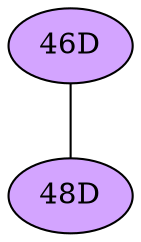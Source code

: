 // The Round Table
graph {
	"46D" [fillcolor="#D3A4FF" style=radial]
	"48D" [fillcolor="#D3A4FF" style=radial]
	"46D" -- "48D" [penwidth=1]
}
